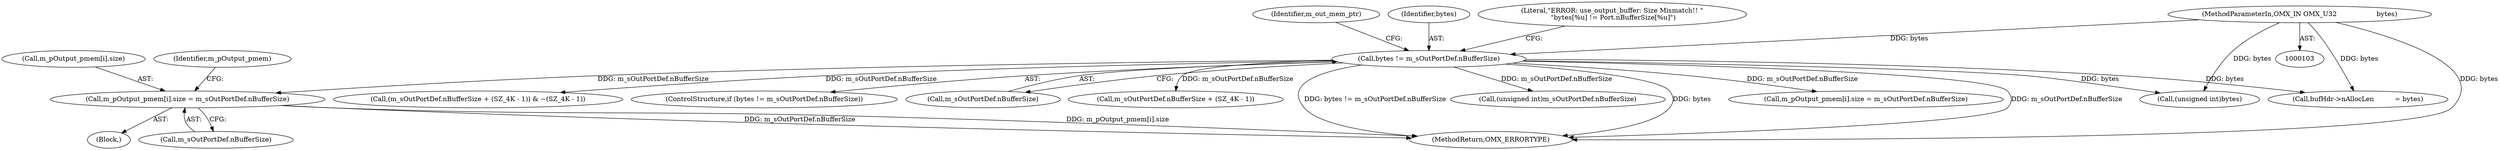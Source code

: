 digraph "0_Android_89913d7df36dbeb458ce165856bd6505a2ec647d_0@array" {
"1000575" [label="(Call,m_pOutput_pmem[i].size = m_sOutPortDef.nBufferSize)"];
"1000138" [label="(Call,bytes != m_sOutPortDef.nBufferSize)"];
"1000108" [label="(MethodParameterIn,OMX_IN OMX_U32                   bytes)"];
"1000158" [label="(Identifier,m_out_mem_ptr)"];
"1000576" [label="(Call,m_pOutput_pmem[i].size)"];
"1000575" [label="(Call,m_pOutput_pmem[i].size = m_sOutPortDef.nBufferSize)"];
"1000646" [label="(MethodReturn,OMX_ERRORTYPE)"];
"1000137" [label="(ControlStructure,if (bytes != m_sOutPortDef.nBufferSize))"];
"1000108" [label="(MethodParameterIn,OMX_IN OMX_U32                   bytes)"];
"1000546" [label="(Block,)"];
"1000140" [label="(Call,m_sOutPortDef.nBufferSize)"];
"1000398" [label="(Call,m_sOutPortDef.nBufferSize + (SZ_4K - 1))"];
"1000587" [label="(Identifier,m_pOutput_pmem)"];
"1000149" [label="(Call,(unsigned int)m_sOutPortDef.nBufferSize)"];
"1000270" [label="(Call,bufHdr->nAllocLen          = bytes)"];
"1000138" [label="(Call,bytes != m_sOutPortDef.nBufferSize)"];
"1000139" [label="(Identifier,bytes)"];
"1000146" [label="(Call,(unsigned int)bytes)"];
"1000456" [label="(Call,m_pOutput_pmem[i].size = m_sOutPortDef.nBufferSize)"];
"1000397" [label="(Call,(m_sOutPortDef.nBufferSize + (SZ_4K - 1)) & ~(SZ_4K - 1))"];
"1000581" [label="(Call,m_sOutPortDef.nBufferSize)"];
"1000145" [label="(Literal,\"ERROR: use_output_buffer: Size Mismatch!! \"\n \"bytes[%u] != Port.nBufferSize[%u]\")"];
"1000575" -> "1000546"  [label="AST: "];
"1000575" -> "1000581"  [label="CFG: "];
"1000576" -> "1000575"  [label="AST: "];
"1000581" -> "1000575"  [label="AST: "];
"1000587" -> "1000575"  [label="CFG: "];
"1000575" -> "1000646"  [label="DDG: m_sOutPortDef.nBufferSize"];
"1000575" -> "1000646"  [label="DDG: m_pOutput_pmem[i].size"];
"1000138" -> "1000575"  [label="DDG: m_sOutPortDef.nBufferSize"];
"1000138" -> "1000137"  [label="AST: "];
"1000138" -> "1000140"  [label="CFG: "];
"1000139" -> "1000138"  [label="AST: "];
"1000140" -> "1000138"  [label="AST: "];
"1000145" -> "1000138"  [label="CFG: "];
"1000158" -> "1000138"  [label="CFG: "];
"1000138" -> "1000646"  [label="DDG: bytes"];
"1000138" -> "1000646"  [label="DDG: m_sOutPortDef.nBufferSize"];
"1000138" -> "1000646"  [label="DDG: bytes != m_sOutPortDef.nBufferSize"];
"1000108" -> "1000138"  [label="DDG: bytes"];
"1000138" -> "1000146"  [label="DDG: bytes"];
"1000138" -> "1000149"  [label="DDG: m_sOutPortDef.nBufferSize"];
"1000138" -> "1000270"  [label="DDG: bytes"];
"1000138" -> "1000397"  [label="DDG: m_sOutPortDef.nBufferSize"];
"1000138" -> "1000398"  [label="DDG: m_sOutPortDef.nBufferSize"];
"1000138" -> "1000456"  [label="DDG: m_sOutPortDef.nBufferSize"];
"1000108" -> "1000103"  [label="AST: "];
"1000108" -> "1000646"  [label="DDG: bytes"];
"1000108" -> "1000146"  [label="DDG: bytes"];
"1000108" -> "1000270"  [label="DDG: bytes"];
}
